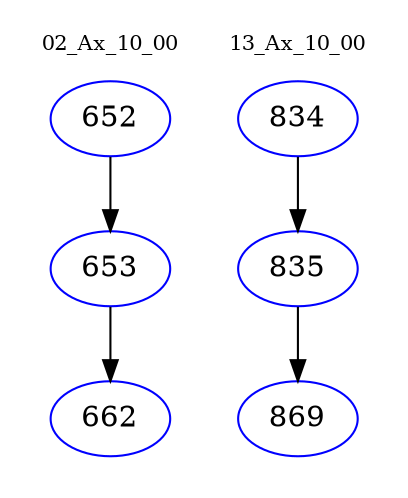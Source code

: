 digraph{
subgraph cluster_0 {
color = white
label = "02_Ax_10_00";
fontsize=10;
T0_652 [label="652", color="blue"]
T0_652 -> T0_653 [color="black"]
T0_653 [label="653", color="blue"]
T0_653 -> T0_662 [color="black"]
T0_662 [label="662", color="blue"]
}
subgraph cluster_1 {
color = white
label = "13_Ax_10_00";
fontsize=10;
T1_834 [label="834", color="blue"]
T1_834 -> T1_835 [color="black"]
T1_835 [label="835", color="blue"]
T1_835 -> T1_869 [color="black"]
T1_869 [label="869", color="blue"]
}
}
